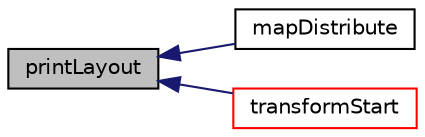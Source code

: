digraph "printLayout"
{
  bgcolor="transparent";
  edge [fontname="Helvetica",fontsize="10",labelfontname="Helvetica",labelfontsize="10"];
  node [fontname="Helvetica",fontsize="10",shape=record];
  rankdir="LR";
  Node1093 [label="printLayout",height=0.2,width=0.4,color="black", fillcolor="grey75", style="filled", fontcolor="black"];
  Node1093 -> Node1094 [dir="back",color="midnightblue",fontsize="10",style="solid",fontname="Helvetica"];
  Node1094 [label="mapDistribute",height=0.2,width=0.4,color="black",URL="$a28513.html#a3b5e35a81756ba025b0563bad9c6eec2",tooltip="Construct from list of (possibly remote) untransformed elements. "];
  Node1093 -> Node1095 [dir="back",color="midnightblue",fontsize="10",style="solid",fontname="Helvetica"];
  Node1095 [label="transformStart",height=0.2,width=0.4,color="red",URL="$a28513.html#a88900854e00666cd0ae74b883d692954",tooltip="Destination in constructMap for transformed elements. "];
}
